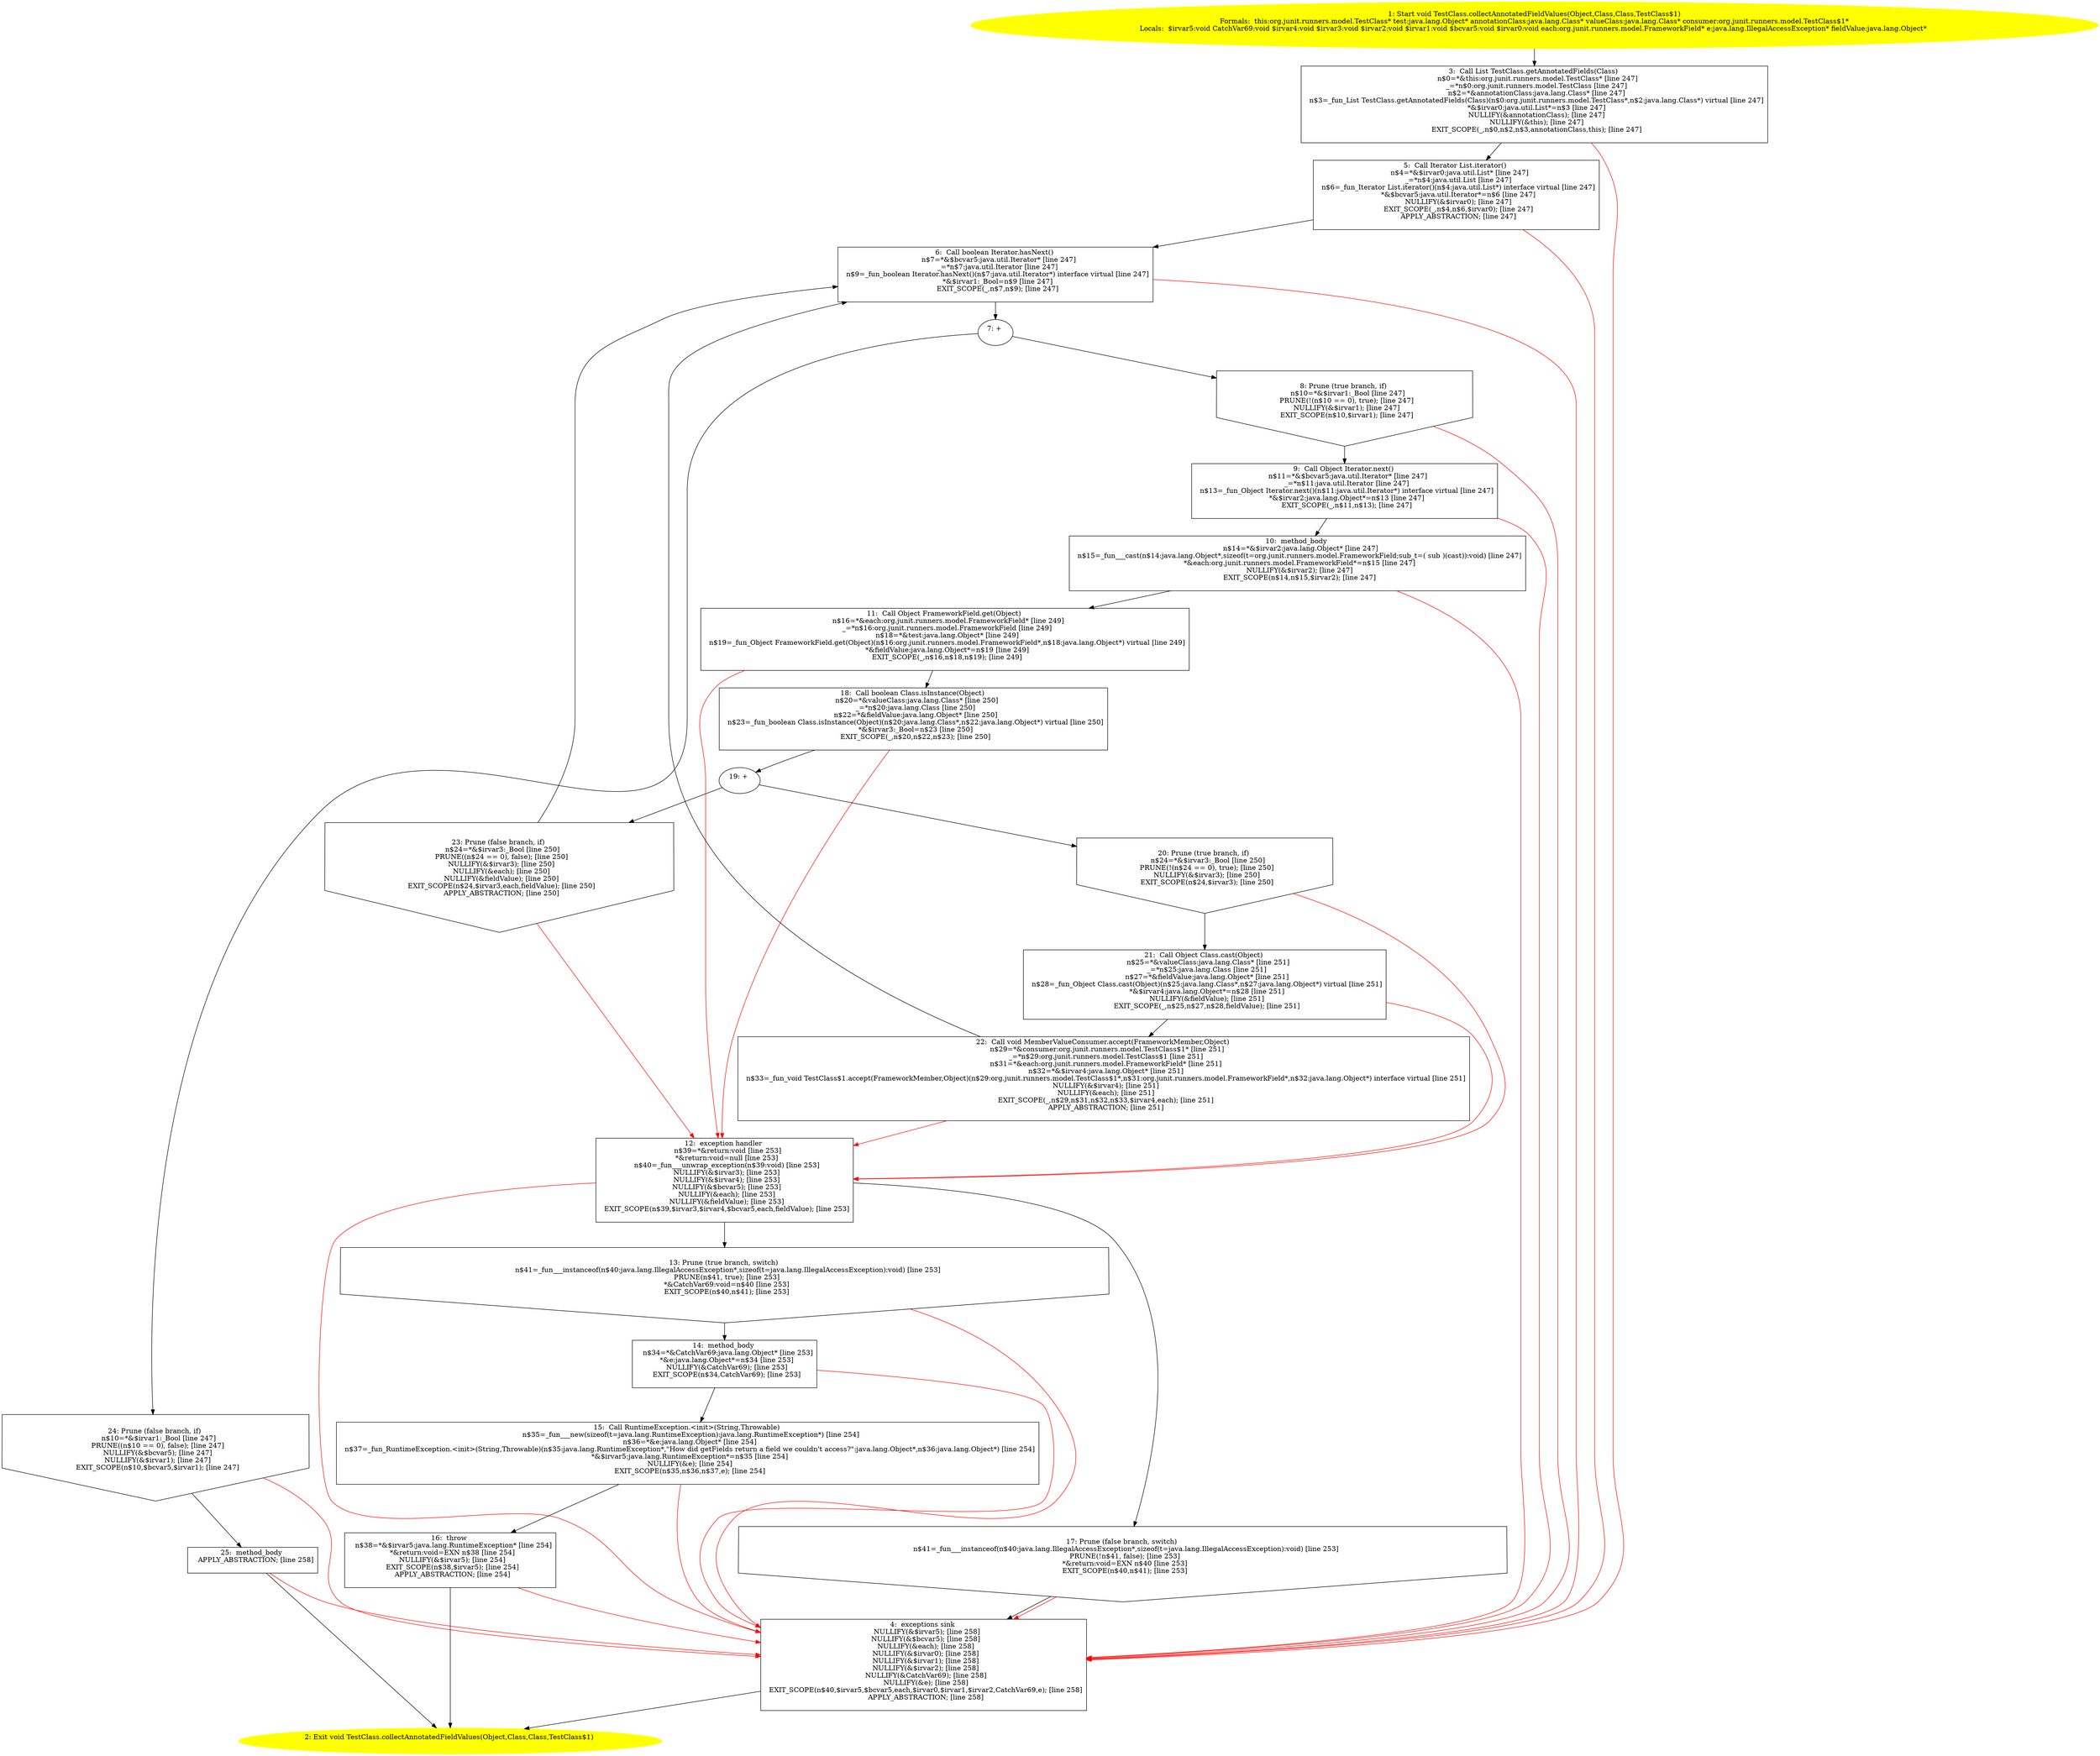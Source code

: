 /* @generated */
digraph cfg {
"org.junit.runners.model.TestClass.collectAnnotatedFieldValues(java.lang.Object,java.lang.Class,java..ac30ac9af93ba8cd739535e6a616a56b_1" [label="1: Start void TestClass.collectAnnotatedFieldValues(Object,Class,Class,TestClass$1)\nFormals:  this:org.junit.runners.model.TestClass* test:java.lang.Object* annotationClass:java.lang.Class* valueClass:java.lang.Class* consumer:org.junit.runners.model.TestClass$1*\nLocals:  $irvar5:void CatchVar69:void $irvar4:void $irvar3:void $irvar2:void $irvar1:void $bcvar5:void $irvar0:void each:org.junit.runners.model.FrameworkField* e:java.lang.IllegalAccessException* fieldValue:java.lang.Object* \n  " color=yellow style=filled]
	

	 "org.junit.runners.model.TestClass.collectAnnotatedFieldValues(java.lang.Object,java.lang.Class,java..ac30ac9af93ba8cd739535e6a616a56b_1" -> "org.junit.runners.model.TestClass.collectAnnotatedFieldValues(java.lang.Object,java.lang.Class,java..ac30ac9af93ba8cd739535e6a616a56b_3" ;
"org.junit.runners.model.TestClass.collectAnnotatedFieldValues(java.lang.Object,java.lang.Class,java..ac30ac9af93ba8cd739535e6a616a56b_2" [label="2: Exit void TestClass.collectAnnotatedFieldValues(Object,Class,Class,TestClass$1) \n  " color=yellow style=filled]
	

"org.junit.runners.model.TestClass.collectAnnotatedFieldValues(java.lang.Object,java.lang.Class,java..ac30ac9af93ba8cd739535e6a616a56b_3" [label="3:  Call List TestClass.getAnnotatedFields(Class) \n   n$0=*&this:org.junit.runners.model.TestClass* [line 247]\n  _=*n$0:org.junit.runners.model.TestClass [line 247]\n  n$2=*&annotationClass:java.lang.Class* [line 247]\n  n$3=_fun_List TestClass.getAnnotatedFields(Class)(n$0:org.junit.runners.model.TestClass*,n$2:java.lang.Class*) virtual [line 247]\n  *&$irvar0:java.util.List*=n$3 [line 247]\n  NULLIFY(&annotationClass); [line 247]\n  NULLIFY(&this); [line 247]\n  EXIT_SCOPE(_,n$0,n$2,n$3,annotationClass,this); [line 247]\n " shape="box"]
	

	 "org.junit.runners.model.TestClass.collectAnnotatedFieldValues(java.lang.Object,java.lang.Class,java..ac30ac9af93ba8cd739535e6a616a56b_3" -> "org.junit.runners.model.TestClass.collectAnnotatedFieldValues(java.lang.Object,java.lang.Class,java..ac30ac9af93ba8cd739535e6a616a56b_5" ;
	 "org.junit.runners.model.TestClass.collectAnnotatedFieldValues(java.lang.Object,java.lang.Class,java..ac30ac9af93ba8cd739535e6a616a56b_3" -> "org.junit.runners.model.TestClass.collectAnnotatedFieldValues(java.lang.Object,java.lang.Class,java..ac30ac9af93ba8cd739535e6a616a56b_4" [color="red" ];
"org.junit.runners.model.TestClass.collectAnnotatedFieldValues(java.lang.Object,java.lang.Class,java..ac30ac9af93ba8cd739535e6a616a56b_4" [label="4:  exceptions sink \n   NULLIFY(&$irvar5); [line 258]\n  NULLIFY(&$bcvar5); [line 258]\n  NULLIFY(&each); [line 258]\n  NULLIFY(&$irvar0); [line 258]\n  NULLIFY(&$irvar1); [line 258]\n  NULLIFY(&$irvar2); [line 258]\n  NULLIFY(&CatchVar69); [line 258]\n  NULLIFY(&e); [line 258]\n  EXIT_SCOPE(n$40,$irvar5,$bcvar5,each,$irvar0,$irvar1,$irvar2,CatchVar69,e); [line 258]\n  APPLY_ABSTRACTION; [line 258]\n " shape="box"]
	

	 "org.junit.runners.model.TestClass.collectAnnotatedFieldValues(java.lang.Object,java.lang.Class,java..ac30ac9af93ba8cd739535e6a616a56b_4" -> "org.junit.runners.model.TestClass.collectAnnotatedFieldValues(java.lang.Object,java.lang.Class,java..ac30ac9af93ba8cd739535e6a616a56b_2" ;
"org.junit.runners.model.TestClass.collectAnnotatedFieldValues(java.lang.Object,java.lang.Class,java..ac30ac9af93ba8cd739535e6a616a56b_5" [label="5:  Call Iterator List.iterator() \n   n$4=*&$irvar0:java.util.List* [line 247]\n  _=*n$4:java.util.List [line 247]\n  n$6=_fun_Iterator List.iterator()(n$4:java.util.List*) interface virtual [line 247]\n  *&$bcvar5:java.util.Iterator*=n$6 [line 247]\n  NULLIFY(&$irvar0); [line 247]\n  EXIT_SCOPE(_,n$4,n$6,$irvar0); [line 247]\n  APPLY_ABSTRACTION; [line 247]\n " shape="box"]
	

	 "org.junit.runners.model.TestClass.collectAnnotatedFieldValues(java.lang.Object,java.lang.Class,java..ac30ac9af93ba8cd739535e6a616a56b_5" -> "org.junit.runners.model.TestClass.collectAnnotatedFieldValues(java.lang.Object,java.lang.Class,java..ac30ac9af93ba8cd739535e6a616a56b_6" ;
	 "org.junit.runners.model.TestClass.collectAnnotatedFieldValues(java.lang.Object,java.lang.Class,java..ac30ac9af93ba8cd739535e6a616a56b_5" -> "org.junit.runners.model.TestClass.collectAnnotatedFieldValues(java.lang.Object,java.lang.Class,java..ac30ac9af93ba8cd739535e6a616a56b_4" [color="red" ];
"org.junit.runners.model.TestClass.collectAnnotatedFieldValues(java.lang.Object,java.lang.Class,java..ac30ac9af93ba8cd739535e6a616a56b_6" [label="6:  Call boolean Iterator.hasNext() \n   n$7=*&$bcvar5:java.util.Iterator* [line 247]\n  _=*n$7:java.util.Iterator [line 247]\n  n$9=_fun_boolean Iterator.hasNext()(n$7:java.util.Iterator*) interface virtual [line 247]\n  *&$irvar1:_Bool=n$9 [line 247]\n  EXIT_SCOPE(_,n$7,n$9); [line 247]\n " shape="box"]
	

	 "org.junit.runners.model.TestClass.collectAnnotatedFieldValues(java.lang.Object,java.lang.Class,java..ac30ac9af93ba8cd739535e6a616a56b_6" -> "org.junit.runners.model.TestClass.collectAnnotatedFieldValues(java.lang.Object,java.lang.Class,java..ac30ac9af93ba8cd739535e6a616a56b_7" ;
	 "org.junit.runners.model.TestClass.collectAnnotatedFieldValues(java.lang.Object,java.lang.Class,java..ac30ac9af93ba8cd739535e6a616a56b_6" -> "org.junit.runners.model.TestClass.collectAnnotatedFieldValues(java.lang.Object,java.lang.Class,java..ac30ac9af93ba8cd739535e6a616a56b_4" [color="red" ];
"org.junit.runners.model.TestClass.collectAnnotatedFieldValues(java.lang.Object,java.lang.Class,java..ac30ac9af93ba8cd739535e6a616a56b_7" [label="7: + \n  " ]
	

	 "org.junit.runners.model.TestClass.collectAnnotatedFieldValues(java.lang.Object,java.lang.Class,java..ac30ac9af93ba8cd739535e6a616a56b_7" -> "org.junit.runners.model.TestClass.collectAnnotatedFieldValues(java.lang.Object,java.lang.Class,java..ac30ac9af93ba8cd739535e6a616a56b_8" ;
	 "org.junit.runners.model.TestClass.collectAnnotatedFieldValues(java.lang.Object,java.lang.Class,java..ac30ac9af93ba8cd739535e6a616a56b_7" -> "org.junit.runners.model.TestClass.collectAnnotatedFieldValues(java.lang.Object,java.lang.Class,java..ac30ac9af93ba8cd739535e6a616a56b_24" ;
"org.junit.runners.model.TestClass.collectAnnotatedFieldValues(java.lang.Object,java.lang.Class,java..ac30ac9af93ba8cd739535e6a616a56b_8" [label="8: Prune (true branch, if) \n   n$10=*&$irvar1:_Bool [line 247]\n  PRUNE(!(n$10 == 0), true); [line 247]\n  NULLIFY(&$irvar1); [line 247]\n  EXIT_SCOPE(n$10,$irvar1); [line 247]\n " shape="invhouse"]
	

	 "org.junit.runners.model.TestClass.collectAnnotatedFieldValues(java.lang.Object,java.lang.Class,java..ac30ac9af93ba8cd739535e6a616a56b_8" -> "org.junit.runners.model.TestClass.collectAnnotatedFieldValues(java.lang.Object,java.lang.Class,java..ac30ac9af93ba8cd739535e6a616a56b_9" ;
	 "org.junit.runners.model.TestClass.collectAnnotatedFieldValues(java.lang.Object,java.lang.Class,java..ac30ac9af93ba8cd739535e6a616a56b_8" -> "org.junit.runners.model.TestClass.collectAnnotatedFieldValues(java.lang.Object,java.lang.Class,java..ac30ac9af93ba8cd739535e6a616a56b_4" [color="red" ];
"org.junit.runners.model.TestClass.collectAnnotatedFieldValues(java.lang.Object,java.lang.Class,java..ac30ac9af93ba8cd739535e6a616a56b_9" [label="9:  Call Object Iterator.next() \n   n$11=*&$bcvar5:java.util.Iterator* [line 247]\n  _=*n$11:java.util.Iterator [line 247]\n  n$13=_fun_Object Iterator.next()(n$11:java.util.Iterator*) interface virtual [line 247]\n  *&$irvar2:java.lang.Object*=n$13 [line 247]\n  EXIT_SCOPE(_,n$11,n$13); [line 247]\n " shape="box"]
	

	 "org.junit.runners.model.TestClass.collectAnnotatedFieldValues(java.lang.Object,java.lang.Class,java..ac30ac9af93ba8cd739535e6a616a56b_9" -> "org.junit.runners.model.TestClass.collectAnnotatedFieldValues(java.lang.Object,java.lang.Class,java..ac30ac9af93ba8cd739535e6a616a56b_10" ;
	 "org.junit.runners.model.TestClass.collectAnnotatedFieldValues(java.lang.Object,java.lang.Class,java..ac30ac9af93ba8cd739535e6a616a56b_9" -> "org.junit.runners.model.TestClass.collectAnnotatedFieldValues(java.lang.Object,java.lang.Class,java..ac30ac9af93ba8cd739535e6a616a56b_4" [color="red" ];
"org.junit.runners.model.TestClass.collectAnnotatedFieldValues(java.lang.Object,java.lang.Class,java..ac30ac9af93ba8cd739535e6a616a56b_10" [label="10:  method_body \n   n$14=*&$irvar2:java.lang.Object* [line 247]\n  n$15=_fun___cast(n$14:java.lang.Object*,sizeof(t=org.junit.runners.model.FrameworkField;sub_t=( sub )(cast)):void) [line 247]\n  *&each:org.junit.runners.model.FrameworkField*=n$15 [line 247]\n  NULLIFY(&$irvar2); [line 247]\n  EXIT_SCOPE(n$14,n$15,$irvar2); [line 247]\n " shape="box"]
	

	 "org.junit.runners.model.TestClass.collectAnnotatedFieldValues(java.lang.Object,java.lang.Class,java..ac30ac9af93ba8cd739535e6a616a56b_10" -> "org.junit.runners.model.TestClass.collectAnnotatedFieldValues(java.lang.Object,java.lang.Class,java..ac30ac9af93ba8cd739535e6a616a56b_11" ;
	 "org.junit.runners.model.TestClass.collectAnnotatedFieldValues(java.lang.Object,java.lang.Class,java..ac30ac9af93ba8cd739535e6a616a56b_10" -> "org.junit.runners.model.TestClass.collectAnnotatedFieldValues(java.lang.Object,java.lang.Class,java..ac30ac9af93ba8cd739535e6a616a56b_4" [color="red" ];
"org.junit.runners.model.TestClass.collectAnnotatedFieldValues(java.lang.Object,java.lang.Class,java..ac30ac9af93ba8cd739535e6a616a56b_11" [label="11:  Call Object FrameworkField.get(Object) \n   n$16=*&each:org.junit.runners.model.FrameworkField* [line 249]\n  _=*n$16:org.junit.runners.model.FrameworkField [line 249]\n  n$18=*&test:java.lang.Object* [line 249]\n  n$19=_fun_Object FrameworkField.get(Object)(n$16:org.junit.runners.model.FrameworkField*,n$18:java.lang.Object*) virtual [line 249]\n  *&fieldValue:java.lang.Object*=n$19 [line 249]\n  EXIT_SCOPE(_,n$16,n$18,n$19); [line 249]\n " shape="box"]
	

	 "org.junit.runners.model.TestClass.collectAnnotatedFieldValues(java.lang.Object,java.lang.Class,java..ac30ac9af93ba8cd739535e6a616a56b_11" -> "org.junit.runners.model.TestClass.collectAnnotatedFieldValues(java.lang.Object,java.lang.Class,java..ac30ac9af93ba8cd739535e6a616a56b_18" ;
	 "org.junit.runners.model.TestClass.collectAnnotatedFieldValues(java.lang.Object,java.lang.Class,java..ac30ac9af93ba8cd739535e6a616a56b_11" -> "org.junit.runners.model.TestClass.collectAnnotatedFieldValues(java.lang.Object,java.lang.Class,java..ac30ac9af93ba8cd739535e6a616a56b_12" [color="red" ];
"org.junit.runners.model.TestClass.collectAnnotatedFieldValues(java.lang.Object,java.lang.Class,java..ac30ac9af93ba8cd739535e6a616a56b_12" [label="12:  exception handler \n   n$39=*&return:void [line 253]\n  *&return:void=null [line 253]\n  n$40=_fun___unwrap_exception(n$39:void) [line 253]\n  NULLIFY(&$irvar3); [line 253]\n  NULLIFY(&$irvar4); [line 253]\n  NULLIFY(&$bcvar5); [line 253]\n  NULLIFY(&each); [line 253]\n  NULLIFY(&fieldValue); [line 253]\n  EXIT_SCOPE(n$39,$irvar3,$irvar4,$bcvar5,each,fieldValue); [line 253]\n " shape="box"]
	

	 "org.junit.runners.model.TestClass.collectAnnotatedFieldValues(java.lang.Object,java.lang.Class,java..ac30ac9af93ba8cd739535e6a616a56b_12" -> "org.junit.runners.model.TestClass.collectAnnotatedFieldValues(java.lang.Object,java.lang.Class,java..ac30ac9af93ba8cd739535e6a616a56b_13" ;
	 "org.junit.runners.model.TestClass.collectAnnotatedFieldValues(java.lang.Object,java.lang.Class,java..ac30ac9af93ba8cd739535e6a616a56b_12" -> "org.junit.runners.model.TestClass.collectAnnotatedFieldValues(java.lang.Object,java.lang.Class,java..ac30ac9af93ba8cd739535e6a616a56b_17" ;
	 "org.junit.runners.model.TestClass.collectAnnotatedFieldValues(java.lang.Object,java.lang.Class,java..ac30ac9af93ba8cd739535e6a616a56b_12" -> "org.junit.runners.model.TestClass.collectAnnotatedFieldValues(java.lang.Object,java.lang.Class,java..ac30ac9af93ba8cd739535e6a616a56b_4" [color="red" ];
"org.junit.runners.model.TestClass.collectAnnotatedFieldValues(java.lang.Object,java.lang.Class,java..ac30ac9af93ba8cd739535e6a616a56b_13" [label="13: Prune (true branch, switch) \n   n$41=_fun___instanceof(n$40:java.lang.IllegalAccessException*,sizeof(t=java.lang.IllegalAccessException):void) [line 253]\n  PRUNE(n$41, true); [line 253]\n  *&CatchVar69:void=n$40 [line 253]\n  EXIT_SCOPE(n$40,n$41); [line 253]\n " shape="invhouse"]
	

	 "org.junit.runners.model.TestClass.collectAnnotatedFieldValues(java.lang.Object,java.lang.Class,java..ac30ac9af93ba8cd739535e6a616a56b_13" -> "org.junit.runners.model.TestClass.collectAnnotatedFieldValues(java.lang.Object,java.lang.Class,java..ac30ac9af93ba8cd739535e6a616a56b_14" ;
	 "org.junit.runners.model.TestClass.collectAnnotatedFieldValues(java.lang.Object,java.lang.Class,java..ac30ac9af93ba8cd739535e6a616a56b_13" -> "org.junit.runners.model.TestClass.collectAnnotatedFieldValues(java.lang.Object,java.lang.Class,java..ac30ac9af93ba8cd739535e6a616a56b_4" [color="red" ];
"org.junit.runners.model.TestClass.collectAnnotatedFieldValues(java.lang.Object,java.lang.Class,java..ac30ac9af93ba8cd739535e6a616a56b_14" [label="14:  method_body \n   n$34=*&CatchVar69:java.lang.Object* [line 253]\n  *&e:java.lang.Object*=n$34 [line 253]\n  NULLIFY(&CatchVar69); [line 253]\n  EXIT_SCOPE(n$34,CatchVar69); [line 253]\n " shape="box"]
	

	 "org.junit.runners.model.TestClass.collectAnnotatedFieldValues(java.lang.Object,java.lang.Class,java..ac30ac9af93ba8cd739535e6a616a56b_14" -> "org.junit.runners.model.TestClass.collectAnnotatedFieldValues(java.lang.Object,java.lang.Class,java..ac30ac9af93ba8cd739535e6a616a56b_15" ;
	 "org.junit.runners.model.TestClass.collectAnnotatedFieldValues(java.lang.Object,java.lang.Class,java..ac30ac9af93ba8cd739535e6a616a56b_14" -> "org.junit.runners.model.TestClass.collectAnnotatedFieldValues(java.lang.Object,java.lang.Class,java..ac30ac9af93ba8cd739535e6a616a56b_4" [color="red" ];
"org.junit.runners.model.TestClass.collectAnnotatedFieldValues(java.lang.Object,java.lang.Class,java..ac30ac9af93ba8cd739535e6a616a56b_15" [label="15:  Call RuntimeException.<init>(String,Throwable) \n   n$35=_fun___new(sizeof(t=java.lang.RuntimeException):java.lang.RuntimeException*) [line 254]\n  n$36=*&e:java.lang.Object* [line 254]\n  n$37=_fun_RuntimeException.<init>(String,Throwable)(n$35:java.lang.RuntimeException*,\"How did getFields return a field we couldn't access?\":java.lang.Object*,n$36:java.lang.Object*) [line 254]\n  *&$irvar5:java.lang.RuntimeException*=n$35 [line 254]\n  NULLIFY(&e); [line 254]\n  EXIT_SCOPE(n$35,n$36,n$37,e); [line 254]\n " shape="box"]
	

	 "org.junit.runners.model.TestClass.collectAnnotatedFieldValues(java.lang.Object,java.lang.Class,java..ac30ac9af93ba8cd739535e6a616a56b_15" -> "org.junit.runners.model.TestClass.collectAnnotatedFieldValues(java.lang.Object,java.lang.Class,java..ac30ac9af93ba8cd739535e6a616a56b_16" ;
	 "org.junit.runners.model.TestClass.collectAnnotatedFieldValues(java.lang.Object,java.lang.Class,java..ac30ac9af93ba8cd739535e6a616a56b_15" -> "org.junit.runners.model.TestClass.collectAnnotatedFieldValues(java.lang.Object,java.lang.Class,java..ac30ac9af93ba8cd739535e6a616a56b_4" [color="red" ];
"org.junit.runners.model.TestClass.collectAnnotatedFieldValues(java.lang.Object,java.lang.Class,java..ac30ac9af93ba8cd739535e6a616a56b_16" [label="16:  throw \n   n$38=*&$irvar5:java.lang.RuntimeException* [line 254]\n  *&return:void=EXN n$38 [line 254]\n  NULLIFY(&$irvar5); [line 254]\n  EXIT_SCOPE(n$38,$irvar5); [line 254]\n  APPLY_ABSTRACTION; [line 254]\n " shape="box"]
	

	 "org.junit.runners.model.TestClass.collectAnnotatedFieldValues(java.lang.Object,java.lang.Class,java..ac30ac9af93ba8cd739535e6a616a56b_16" -> "org.junit.runners.model.TestClass.collectAnnotatedFieldValues(java.lang.Object,java.lang.Class,java..ac30ac9af93ba8cd739535e6a616a56b_2" ;
	 "org.junit.runners.model.TestClass.collectAnnotatedFieldValues(java.lang.Object,java.lang.Class,java..ac30ac9af93ba8cd739535e6a616a56b_16" -> "org.junit.runners.model.TestClass.collectAnnotatedFieldValues(java.lang.Object,java.lang.Class,java..ac30ac9af93ba8cd739535e6a616a56b_4" [color="red" ];
"org.junit.runners.model.TestClass.collectAnnotatedFieldValues(java.lang.Object,java.lang.Class,java..ac30ac9af93ba8cd739535e6a616a56b_17" [label="17: Prune (false branch, switch) \n   n$41=_fun___instanceof(n$40:java.lang.IllegalAccessException*,sizeof(t=java.lang.IllegalAccessException):void) [line 253]\n  PRUNE(!n$41, false); [line 253]\n  *&return:void=EXN n$40 [line 253]\n  EXIT_SCOPE(n$40,n$41); [line 253]\n " shape="invhouse"]
	

	 "org.junit.runners.model.TestClass.collectAnnotatedFieldValues(java.lang.Object,java.lang.Class,java..ac30ac9af93ba8cd739535e6a616a56b_17" -> "org.junit.runners.model.TestClass.collectAnnotatedFieldValues(java.lang.Object,java.lang.Class,java..ac30ac9af93ba8cd739535e6a616a56b_4" ;
	 "org.junit.runners.model.TestClass.collectAnnotatedFieldValues(java.lang.Object,java.lang.Class,java..ac30ac9af93ba8cd739535e6a616a56b_17" -> "org.junit.runners.model.TestClass.collectAnnotatedFieldValues(java.lang.Object,java.lang.Class,java..ac30ac9af93ba8cd739535e6a616a56b_4" [color="red" ];
"org.junit.runners.model.TestClass.collectAnnotatedFieldValues(java.lang.Object,java.lang.Class,java..ac30ac9af93ba8cd739535e6a616a56b_18" [label="18:  Call boolean Class.isInstance(Object) \n   n$20=*&valueClass:java.lang.Class* [line 250]\n  _=*n$20:java.lang.Class [line 250]\n  n$22=*&fieldValue:java.lang.Object* [line 250]\n  n$23=_fun_boolean Class.isInstance(Object)(n$20:java.lang.Class*,n$22:java.lang.Object*) virtual [line 250]\n  *&$irvar3:_Bool=n$23 [line 250]\n  EXIT_SCOPE(_,n$20,n$22,n$23); [line 250]\n " shape="box"]
	

	 "org.junit.runners.model.TestClass.collectAnnotatedFieldValues(java.lang.Object,java.lang.Class,java..ac30ac9af93ba8cd739535e6a616a56b_18" -> "org.junit.runners.model.TestClass.collectAnnotatedFieldValues(java.lang.Object,java.lang.Class,java..ac30ac9af93ba8cd739535e6a616a56b_19" ;
	 "org.junit.runners.model.TestClass.collectAnnotatedFieldValues(java.lang.Object,java.lang.Class,java..ac30ac9af93ba8cd739535e6a616a56b_18" -> "org.junit.runners.model.TestClass.collectAnnotatedFieldValues(java.lang.Object,java.lang.Class,java..ac30ac9af93ba8cd739535e6a616a56b_12" [color="red" ];
"org.junit.runners.model.TestClass.collectAnnotatedFieldValues(java.lang.Object,java.lang.Class,java..ac30ac9af93ba8cd739535e6a616a56b_19" [label="19: + \n  " ]
	

	 "org.junit.runners.model.TestClass.collectAnnotatedFieldValues(java.lang.Object,java.lang.Class,java..ac30ac9af93ba8cd739535e6a616a56b_19" -> "org.junit.runners.model.TestClass.collectAnnotatedFieldValues(java.lang.Object,java.lang.Class,java..ac30ac9af93ba8cd739535e6a616a56b_20" ;
	 "org.junit.runners.model.TestClass.collectAnnotatedFieldValues(java.lang.Object,java.lang.Class,java..ac30ac9af93ba8cd739535e6a616a56b_19" -> "org.junit.runners.model.TestClass.collectAnnotatedFieldValues(java.lang.Object,java.lang.Class,java..ac30ac9af93ba8cd739535e6a616a56b_23" ;
"org.junit.runners.model.TestClass.collectAnnotatedFieldValues(java.lang.Object,java.lang.Class,java..ac30ac9af93ba8cd739535e6a616a56b_20" [label="20: Prune (true branch, if) \n   n$24=*&$irvar3:_Bool [line 250]\n  PRUNE(!(n$24 == 0), true); [line 250]\n  NULLIFY(&$irvar3); [line 250]\n  EXIT_SCOPE(n$24,$irvar3); [line 250]\n " shape="invhouse"]
	

	 "org.junit.runners.model.TestClass.collectAnnotatedFieldValues(java.lang.Object,java.lang.Class,java..ac30ac9af93ba8cd739535e6a616a56b_20" -> "org.junit.runners.model.TestClass.collectAnnotatedFieldValues(java.lang.Object,java.lang.Class,java..ac30ac9af93ba8cd739535e6a616a56b_21" ;
	 "org.junit.runners.model.TestClass.collectAnnotatedFieldValues(java.lang.Object,java.lang.Class,java..ac30ac9af93ba8cd739535e6a616a56b_20" -> "org.junit.runners.model.TestClass.collectAnnotatedFieldValues(java.lang.Object,java.lang.Class,java..ac30ac9af93ba8cd739535e6a616a56b_12" [color="red" ];
"org.junit.runners.model.TestClass.collectAnnotatedFieldValues(java.lang.Object,java.lang.Class,java..ac30ac9af93ba8cd739535e6a616a56b_21" [label="21:  Call Object Class.cast(Object) \n   n$25=*&valueClass:java.lang.Class* [line 251]\n  _=*n$25:java.lang.Class [line 251]\n  n$27=*&fieldValue:java.lang.Object* [line 251]\n  n$28=_fun_Object Class.cast(Object)(n$25:java.lang.Class*,n$27:java.lang.Object*) virtual [line 251]\n  *&$irvar4:java.lang.Object*=n$28 [line 251]\n  NULLIFY(&fieldValue); [line 251]\n  EXIT_SCOPE(_,n$25,n$27,n$28,fieldValue); [line 251]\n " shape="box"]
	

	 "org.junit.runners.model.TestClass.collectAnnotatedFieldValues(java.lang.Object,java.lang.Class,java..ac30ac9af93ba8cd739535e6a616a56b_21" -> "org.junit.runners.model.TestClass.collectAnnotatedFieldValues(java.lang.Object,java.lang.Class,java..ac30ac9af93ba8cd739535e6a616a56b_22" ;
	 "org.junit.runners.model.TestClass.collectAnnotatedFieldValues(java.lang.Object,java.lang.Class,java..ac30ac9af93ba8cd739535e6a616a56b_21" -> "org.junit.runners.model.TestClass.collectAnnotatedFieldValues(java.lang.Object,java.lang.Class,java..ac30ac9af93ba8cd739535e6a616a56b_12" [color="red" ];
"org.junit.runners.model.TestClass.collectAnnotatedFieldValues(java.lang.Object,java.lang.Class,java..ac30ac9af93ba8cd739535e6a616a56b_22" [label="22:  Call void MemberValueConsumer.accept(FrameworkMember,Object) \n   n$29=*&consumer:org.junit.runners.model.TestClass$1* [line 251]\n  _=*n$29:org.junit.runners.model.TestClass$1 [line 251]\n  n$31=*&each:org.junit.runners.model.FrameworkField* [line 251]\n  n$32=*&$irvar4:java.lang.Object* [line 251]\n  n$33=_fun_void TestClass$1.accept(FrameworkMember,Object)(n$29:org.junit.runners.model.TestClass$1*,n$31:org.junit.runners.model.FrameworkField*,n$32:java.lang.Object*) interface virtual [line 251]\n  NULLIFY(&$irvar4); [line 251]\n  NULLIFY(&each); [line 251]\n  EXIT_SCOPE(_,n$29,n$31,n$32,n$33,$irvar4,each); [line 251]\n  APPLY_ABSTRACTION; [line 251]\n " shape="box"]
	

	 "org.junit.runners.model.TestClass.collectAnnotatedFieldValues(java.lang.Object,java.lang.Class,java..ac30ac9af93ba8cd739535e6a616a56b_22" -> "org.junit.runners.model.TestClass.collectAnnotatedFieldValues(java.lang.Object,java.lang.Class,java..ac30ac9af93ba8cd739535e6a616a56b_6" ;
	 "org.junit.runners.model.TestClass.collectAnnotatedFieldValues(java.lang.Object,java.lang.Class,java..ac30ac9af93ba8cd739535e6a616a56b_22" -> "org.junit.runners.model.TestClass.collectAnnotatedFieldValues(java.lang.Object,java.lang.Class,java..ac30ac9af93ba8cd739535e6a616a56b_12" [color="red" ];
"org.junit.runners.model.TestClass.collectAnnotatedFieldValues(java.lang.Object,java.lang.Class,java..ac30ac9af93ba8cd739535e6a616a56b_23" [label="23: Prune (false branch, if) \n   n$24=*&$irvar3:_Bool [line 250]\n  PRUNE((n$24 == 0), false); [line 250]\n  NULLIFY(&$irvar3); [line 250]\n  NULLIFY(&each); [line 250]\n  NULLIFY(&fieldValue); [line 250]\n  EXIT_SCOPE(n$24,$irvar3,each,fieldValue); [line 250]\n  APPLY_ABSTRACTION; [line 250]\n " shape="invhouse"]
	

	 "org.junit.runners.model.TestClass.collectAnnotatedFieldValues(java.lang.Object,java.lang.Class,java..ac30ac9af93ba8cd739535e6a616a56b_23" -> "org.junit.runners.model.TestClass.collectAnnotatedFieldValues(java.lang.Object,java.lang.Class,java..ac30ac9af93ba8cd739535e6a616a56b_6" ;
	 "org.junit.runners.model.TestClass.collectAnnotatedFieldValues(java.lang.Object,java.lang.Class,java..ac30ac9af93ba8cd739535e6a616a56b_23" -> "org.junit.runners.model.TestClass.collectAnnotatedFieldValues(java.lang.Object,java.lang.Class,java..ac30ac9af93ba8cd739535e6a616a56b_12" [color="red" ];
"org.junit.runners.model.TestClass.collectAnnotatedFieldValues(java.lang.Object,java.lang.Class,java..ac30ac9af93ba8cd739535e6a616a56b_24" [label="24: Prune (false branch, if) \n   n$10=*&$irvar1:_Bool [line 247]\n  PRUNE((n$10 == 0), false); [line 247]\n  NULLIFY(&$bcvar5); [line 247]\n  NULLIFY(&$irvar1); [line 247]\n  EXIT_SCOPE(n$10,$bcvar5,$irvar1); [line 247]\n " shape="invhouse"]
	

	 "org.junit.runners.model.TestClass.collectAnnotatedFieldValues(java.lang.Object,java.lang.Class,java..ac30ac9af93ba8cd739535e6a616a56b_24" -> "org.junit.runners.model.TestClass.collectAnnotatedFieldValues(java.lang.Object,java.lang.Class,java..ac30ac9af93ba8cd739535e6a616a56b_25" ;
	 "org.junit.runners.model.TestClass.collectAnnotatedFieldValues(java.lang.Object,java.lang.Class,java..ac30ac9af93ba8cd739535e6a616a56b_24" -> "org.junit.runners.model.TestClass.collectAnnotatedFieldValues(java.lang.Object,java.lang.Class,java..ac30ac9af93ba8cd739535e6a616a56b_4" [color="red" ];
"org.junit.runners.model.TestClass.collectAnnotatedFieldValues(java.lang.Object,java.lang.Class,java..ac30ac9af93ba8cd739535e6a616a56b_25" [label="25:  method_body \n   APPLY_ABSTRACTION; [line 258]\n " shape="box"]
	

	 "org.junit.runners.model.TestClass.collectAnnotatedFieldValues(java.lang.Object,java.lang.Class,java..ac30ac9af93ba8cd739535e6a616a56b_25" -> "org.junit.runners.model.TestClass.collectAnnotatedFieldValues(java.lang.Object,java.lang.Class,java..ac30ac9af93ba8cd739535e6a616a56b_2" ;
	 "org.junit.runners.model.TestClass.collectAnnotatedFieldValues(java.lang.Object,java.lang.Class,java..ac30ac9af93ba8cd739535e6a616a56b_25" -> "org.junit.runners.model.TestClass.collectAnnotatedFieldValues(java.lang.Object,java.lang.Class,java..ac30ac9af93ba8cd739535e6a616a56b_4" [color="red" ];
}
